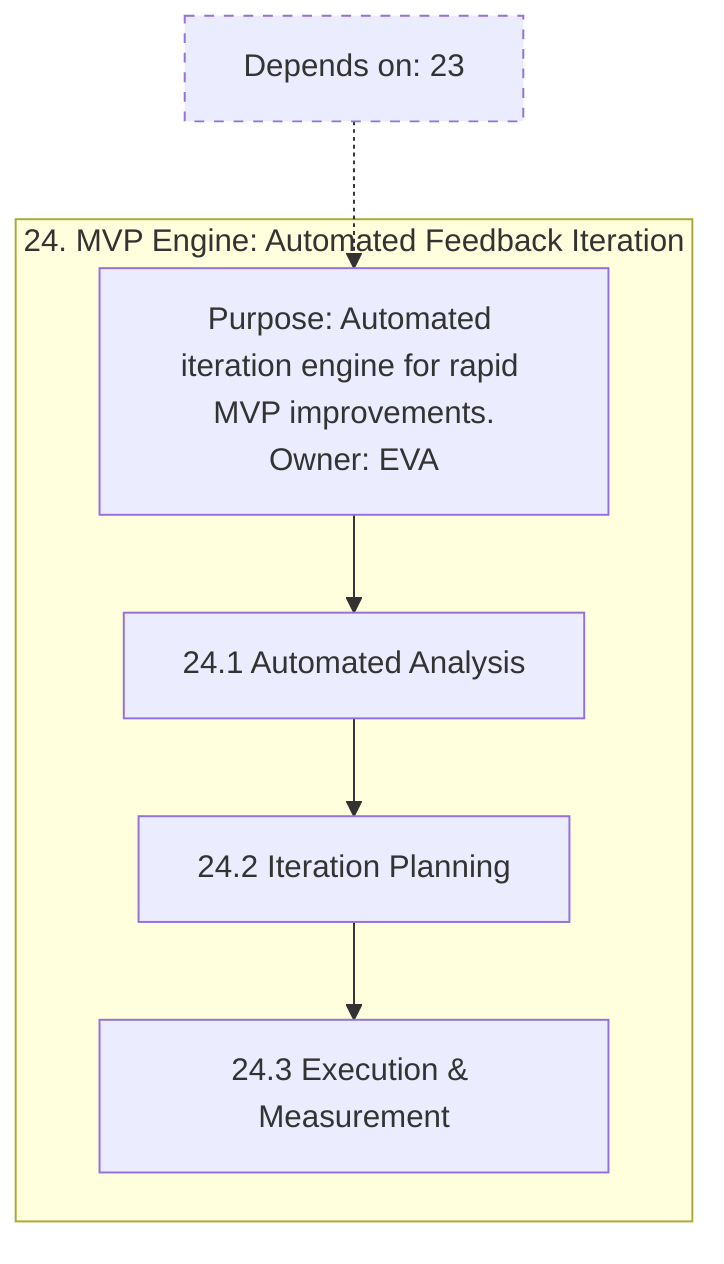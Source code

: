 flowchart TB
%% Stage 24 Detail
subgraph S24["24. MVP Engine: Automated Feedback Iteration"]
  S24_root["Purpose: Automated iteration engine for rapid MVP improvements.
Owner: EVA"]
  S24_A["24.1 Automated Analysis"]
  S24_B["24.2 Iteration Planning"]
  S24_C["24.3 Execution & Measurement"]
  S24_root --> S24_A --> S24_B --> S24_C
end
classDef dep stroke-dasharray: 5 5;
D24["Depends on: 23"]:::dep -.-> S24_root